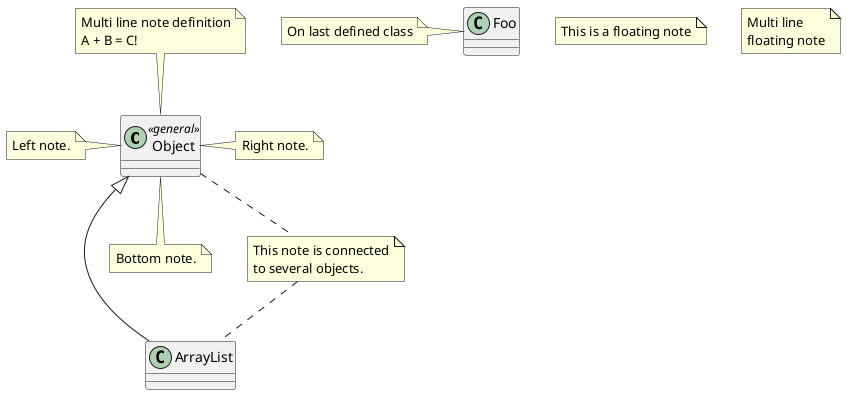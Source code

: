 @startuml
class Object << general >>
Object <|--- ArrayList

note top of Object
    Multi line note definition
    A + B = C!
end note

note right of Object : Right note.
note bottom of Object : Bottom note.
note left of Object : Left note.

note "This is a floating note" as N1
note AS float_note
    Multi line
    floating note
end note

note "This note is connected\nto several objects." as N2
Object .. N2
N2 .. ArrayList

class Foo
note left: On last defined class

@enduml
